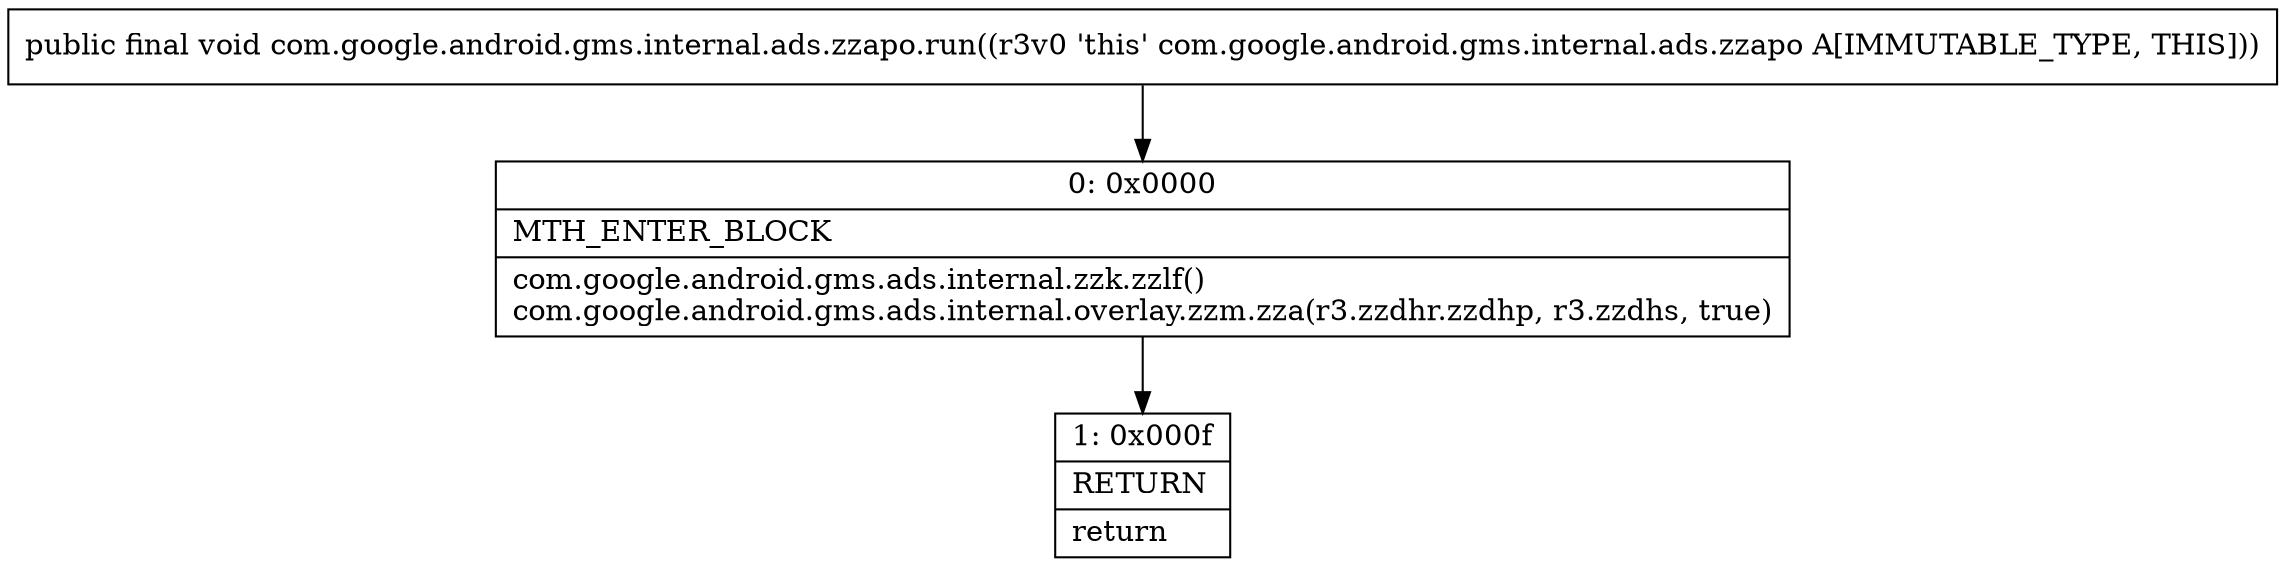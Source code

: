 digraph "CFG forcom.google.android.gms.internal.ads.zzapo.run()V" {
Node_0 [shape=record,label="{0\:\ 0x0000|MTH_ENTER_BLOCK\l|com.google.android.gms.ads.internal.zzk.zzlf()\lcom.google.android.gms.ads.internal.overlay.zzm.zza(r3.zzdhr.zzdhp, r3.zzdhs, true)\l}"];
Node_1 [shape=record,label="{1\:\ 0x000f|RETURN\l|return\l}"];
MethodNode[shape=record,label="{public final void com.google.android.gms.internal.ads.zzapo.run((r3v0 'this' com.google.android.gms.internal.ads.zzapo A[IMMUTABLE_TYPE, THIS])) }"];
MethodNode -> Node_0;
Node_0 -> Node_1;
}


